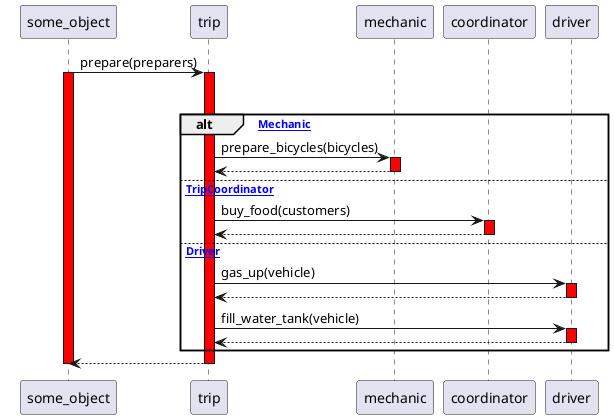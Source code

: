 'www.plantuml.com/plantuml/png/hPAnJiGm38PtFqKabZBS2p2Was1bOwjEKPhuk43QL8vRT6zFL9d6KXcPMZlVd-yVSYxiY9Sn0PGyeit39tesfsV356VpP6R2sH5sygNo2CvpN1sZqOa7mj1Ejl2sWfJpRFezVW6NsFHlw6zkYlu26rfzesoQqmxHttt2qicFSk-uMFRn9DKXu845m5JGzE_r_2Ld2d5odAbry6rPQmpBtLvp3frV2kSHIVarAXNqveyMEl5Rv9NYYieVjhcgFronozojU8i-OTCA8KOP3hATW-FDrvYI_Qu8MNRJrpyeS0gYgP1w4eezP3K6vth3CgOV
'This diagram expresses a depedent laden code that neglects messaging
@startuml

some_object -> trip : prepare(preparers)
activate some_object #red
activate trip #red

loop [preparers]
alt [Mechanic]
trip -> mechanic : prepare_bicycles(bicycles)
activate mechanic #red

mechanic --> trip
deactivate mechanic

else [TripCoordinator]
trip -> coordinator : buy_food(customers)
activate coordinator #red

coordinator --> trip
deactivate coordinator

else [Driver]
trip -> driver : gas_up(vehicle)
activate driver #red

driver --> trip
deactivate driver

trip -> driver : fill_water_tank(vehicle)
activate driver #red

driver --> trip
deactivate driver

end
trip --> some_object
deactivate trip
deactivate some_object

@enduml